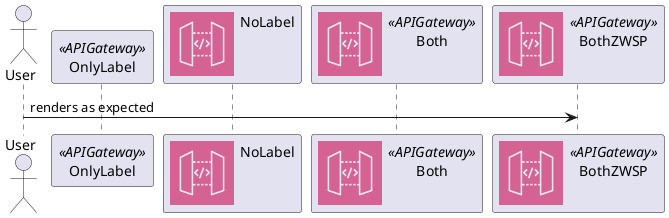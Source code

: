 {
  "sha1": "npzkzjscaw3h9ssszamfnx390avzamw",
  "insertion": {
    "when": "2024-06-04T17:28:38.930Z",
    "url": "https://github.com/plantuml/plantuml/issues/1023",
    "user": "plantuml@gmail.com"
  }
}
@startuml
' Copyright 2019 Amazon.com, Inc. or its affiliates. All Rights Reserved.
' SPDX-License-Identifier: CC-BY-ND-2.0 (For details, see https://github.com/awslabs/aws-icons-for-plantuml/blob/main/LICENSE)

'''AWSEntityColoring usually defined in AWSCommon.puml
!define AWS_BG_COLOR #FFFFFF
!define AWS_BORDER_COLOR #FF9900

!definelong AWSEntityColoring(stereo)
skinparam participant<<stereo>> {
    BackgroundColor AWS_BG_COLOR
    BorderColor AWS_BORDER_COLOR
}
!enddefinelong
'''

'The bug happens because of the AWSEntityColoring(APIGateway) from APIGateway.puml
'A workaround is to redefine to do nothing - uncomment line below to test
!define AWSEntityColoring(stereo)

'''$APIGateway and AWSEntityColoring(APIGateway) defined in ApplicationIntegration/APIGateway.puml
sprite $APIGateway [64x64/16z] {
xTC5biCm30JGiIfRqjp_lcMkqWqjUzuBvvlDjTFJ4uqlQJ5QA-1yYWCQOtNkan9IBTOotqoI4X9DvfvCIaZqi4zAIFImVrT2E-lt_bn2oxnpdAV_V2zIgG_7
D5-ASlDm_CZ-_tplDji7IIgSCSjRSP95wCLcUCF16ngzm2Rx4-S6mMC1Ktqv3G4s9r2c-We9ii98Xg1EzJmMKCgPSx9dXJagIKFb34-ddjuvPta6PDdwTP_d
-_ut3yRzOTCye9I7OvhNQcptXtxa-_n1ROmtHURP1ESYXlmPGnhJH1MWg0rvqm98ZOG-5Y6PbmHdyIf8_04xnyMpyNMkdPwU7G
}

AWSEntityColoring(APIGateway)
'''

actor User as user
participant OnlyLabel as p1 << APIGateway >>
participant NoLabel as p2 << ($APIGateway, #CC2264) >>
participant Both as p3 << ($APIGateway, #CC2264) APIGateway >>
participant BothZWSP as p4 << ($APIGateway, #CC2264) %chr(8203)APIGateway >>

user -> p4: renders as expected
@enduml
